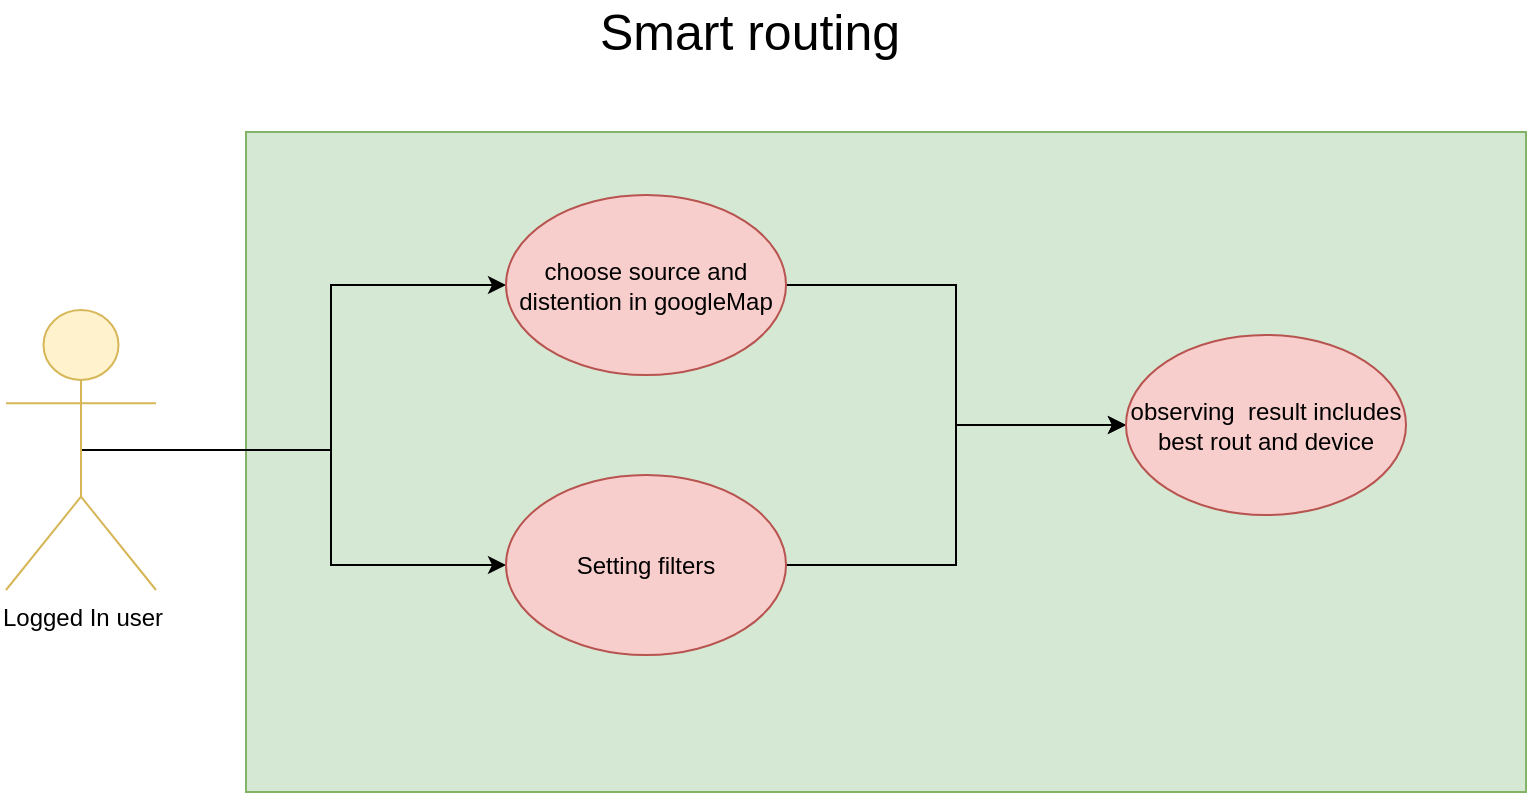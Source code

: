 <mxfile version="10.6.0" type="github"><diagram id="1CNFXzfNIMZP9VSZMmz-" name="Page-1"><mxGraphModel dx="1368" dy="1142" grid="1" gridSize="10" guides="1" tooltips="1" connect="1" arrows="1" fold="1" page="1" pageScale="1" pageWidth="413" pageHeight="291" math="0" shadow="0"><root><mxCell id="0"/><mxCell id="1" parent="0"/><mxCell id="BYVarXdoHLDdFNnDIWvo-9" value="&lt;font style=&quot;font-size: 25px&quot;&gt;Smart routing&lt;/font&gt;" style="text;html=1;strokeColor=none;fillColor=none;align=center;verticalAlign=middle;whiteSpace=wrap;rounded=0;" parent="1" vertex="1"><mxGeometry x="322" y="60" width="180" height="20" as="geometry"/></mxCell><mxCell id="wdEG4HE7miKm2oS6qV46-10" value="" style="rounded=0;whiteSpace=wrap;html=1;fillColor=#d5e8d4;strokeColor=#82b366;" vertex="1" parent="1"><mxGeometry x="160" y="121" width="640" height="330" as="geometry"/></mxCell><mxCell id="wdEG4HE7miKm2oS6qV46-11" style="edgeStyle=orthogonalEdgeStyle;rounded=0;orthogonalLoop=1;jettySize=auto;html=1;exitX=0.5;exitY=0.5;exitDx=0;exitDy=0;exitPerimeter=0;" edge="1" parent="1" source="wdEG4HE7miKm2oS6qV46-13" target="wdEG4HE7miKm2oS6qV46-15"><mxGeometry relative="1" as="geometry"/></mxCell><mxCell id="wdEG4HE7miKm2oS6qV46-12" style="edgeStyle=orthogonalEdgeStyle;rounded=0;orthogonalLoop=1;jettySize=auto;html=1;exitX=0.5;exitY=0.5;exitDx=0;exitDy=0;exitPerimeter=0;entryX=0;entryY=0.5;entryDx=0;entryDy=0;" edge="1" parent="1" source="wdEG4HE7miKm2oS6qV46-13" target="wdEG4HE7miKm2oS6qV46-17"><mxGeometry relative="1" as="geometry"/></mxCell><mxCell id="wdEG4HE7miKm2oS6qV46-13" value="Logged In user" style="shape=umlActor;verticalLabelPosition=bottom;labelBackgroundColor=#ffffff;verticalAlign=top;html=1;outlineConnect=0;fillColor=#fff2cc;strokeColor=#d6b656;" vertex="1" parent="1"><mxGeometry x="40" y="210" width="75" height="140" as="geometry"/></mxCell><mxCell id="wdEG4HE7miKm2oS6qV46-14" style="edgeStyle=orthogonalEdgeStyle;rounded=0;orthogonalLoop=1;jettySize=auto;html=1;exitX=1;exitY=0.5;exitDx=0;exitDy=0;entryX=0;entryY=0.5;entryDx=0;entryDy=0;" edge="1" parent="1" source="wdEG4HE7miKm2oS6qV46-15" target="wdEG4HE7miKm2oS6qV46-18"><mxGeometry relative="1" as="geometry"/></mxCell><mxCell id="wdEG4HE7miKm2oS6qV46-15" value="choose source and distention in googleMap" style="ellipse;whiteSpace=wrap;html=1;fillColor=#f8cecc;strokeColor=#b85450;" vertex="1" parent="1"><mxGeometry x="290" y="152.5" width="140" height="90" as="geometry"/></mxCell><mxCell id="wdEG4HE7miKm2oS6qV46-16" style="edgeStyle=orthogonalEdgeStyle;rounded=0;orthogonalLoop=1;jettySize=auto;html=1;exitX=1;exitY=0.5;exitDx=0;exitDy=0;" edge="1" parent="1" source="wdEG4HE7miKm2oS6qV46-17" target="wdEG4HE7miKm2oS6qV46-18"><mxGeometry relative="1" as="geometry"/></mxCell><mxCell id="wdEG4HE7miKm2oS6qV46-17" value="Setting filters" style="ellipse;whiteSpace=wrap;html=1;fillColor=#f8cecc;strokeColor=#b85450;" vertex="1" parent="1"><mxGeometry x="290" y="292.5" width="140" height="90" as="geometry"/></mxCell><mxCell id="wdEG4HE7miKm2oS6qV46-18" value="observing &amp;nbsp;result includes best rout and device" style="ellipse;whiteSpace=wrap;html=1;fillColor=#f8cecc;strokeColor=#b85450;" vertex="1" parent="1"><mxGeometry x="600" y="222.5" width="140" height="90" as="geometry"/></mxCell></root></mxGraphModel></diagram></mxfile>